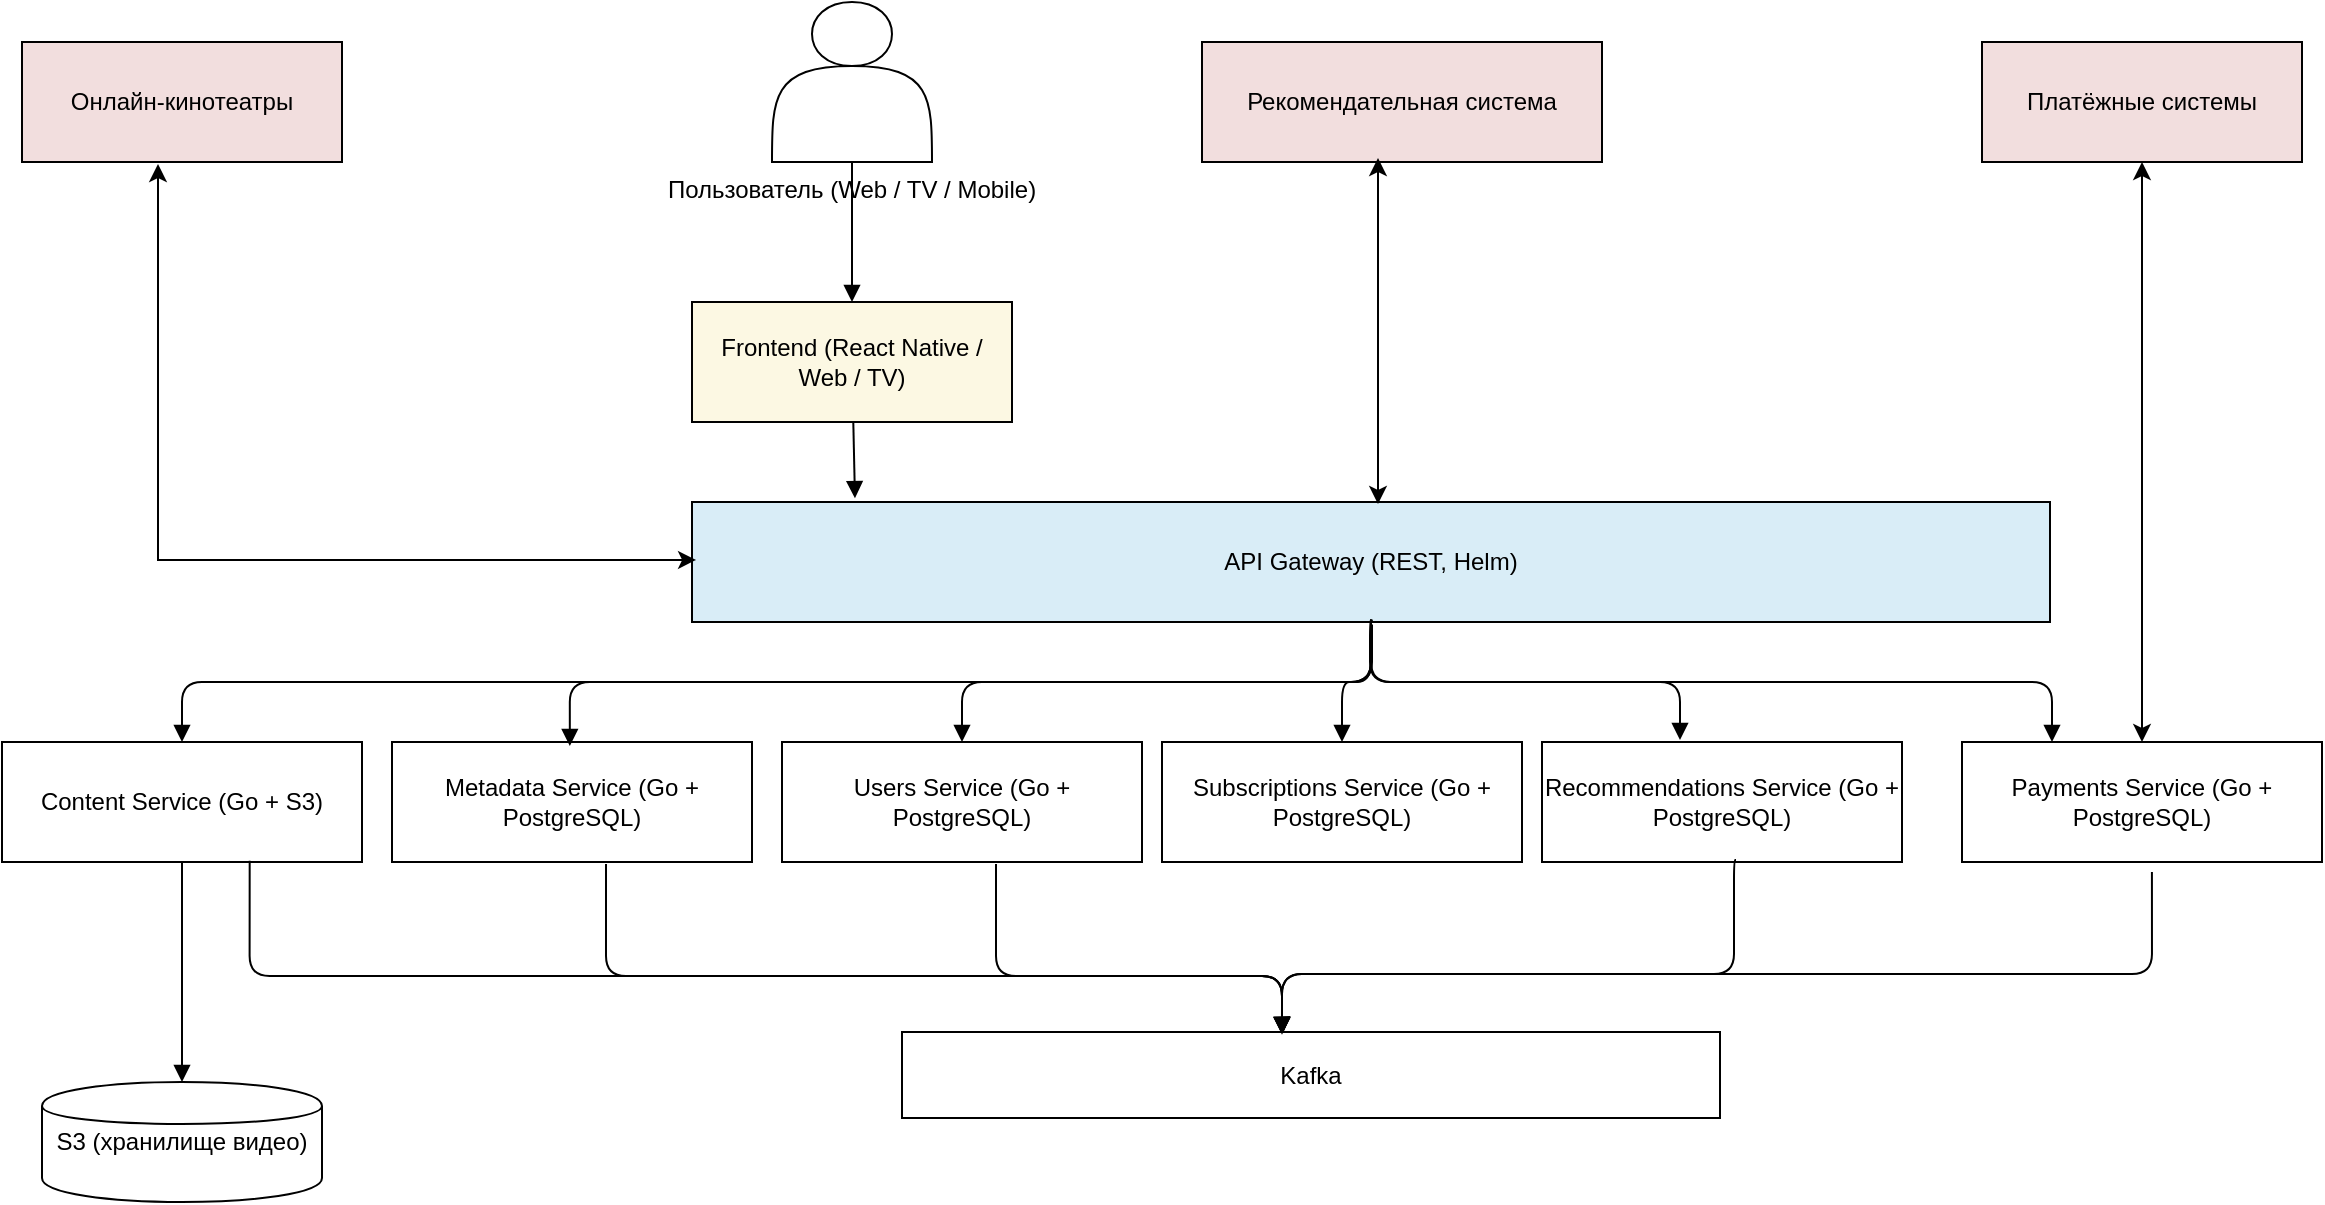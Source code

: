 <mxfile version="28.0.7">
  <diagram name="Page-1" id="LQrka3RXtTwaJQfLbMm_">
    <mxGraphModel dx="1653" dy="628" grid="0" gridSize="10" guides="0" tooltips="1" connect="0" arrows="0" fold="1" page="1" pageScale="1" pageWidth="850" pageHeight="1100" math="0" shadow="0">
      <root>
        <mxCell id="0" />
        <mxCell id="1" parent="0" />
        <mxCell id="UJHYyGYnTlQYwypEruZN-3" value="Пользователь (Web / TV / Mobile)" style="shape=actor;verticalLabelPosition=bottom;verticalAlign=top;" parent="1" vertex="1">
          <mxGeometry x="403" y="13" width="80" height="80" as="geometry" />
        </mxCell>
        <mxCell id="UJHYyGYnTlQYwypEruZN-4" value="Frontend (React Native / Web / TV)" style="shape=rectangle;whiteSpace=wrap;html=1;fillColor=#FCF8E3;" parent="1" vertex="1">
          <mxGeometry x="363" y="163" width="160" height="60" as="geometry" />
        </mxCell>
        <mxCell id="UJHYyGYnTlQYwypEruZN-5" value="API Gateway (REST, Helm)" style="shape=rectangle;whiteSpace=wrap;html=1;fillColor=#D9EDF7;" parent="1" vertex="1">
          <mxGeometry x="363" y="263" width="679" height="60" as="geometry" />
        </mxCell>
        <mxCell id="UJHYyGYnTlQYwypEruZN-6" value="Users Service (Go + PostgreSQL)" style="shape=rectangle;whiteSpace=wrap;html=1;" parent="1" vertex="1">
          <mxGeometry x="408" y="383" width="180" height="60" as="geometry" />
        </mxCell>
        <mxCell id="UJHYyGYnTlQYwypEruZN-7" value="Subscriptions Service (Go + PostgreSQL)" style="shape=rectangle;whiteSpace=wrap;html=1;" parent="1" vertex="1">
          <mxGeometry x="598" y="383" width="180" height="60" as="geometry" />
        </mxCell>
        <mxCell id="UJHYyGYnTlQYwypEruZN-8" value="Metadata Service (Go + PostgreSQL)" style="shape=rectangle;whiteSpace=wrap;html=1;" parent="1" vertex="1">
          <mxGeometry x="213" y="383" width="180" height="60" as="geometry" />
        </mxCell>
        <mxCell id="UJHYyGYnTlQYwypEruZN-9" value="Content Service (Go + S3)" style="shape=rectangle;whiteSpace=wrap;html=1;" parent="1" vertex="1">
          <mxGeometry x="18" y="383" width="180" height="60" as="geometry" />
        </mxCell>
        <mxCell id="UJHYyGYnTlQYwypEruZN-11" value="Рекомендательная система" style="shape=rectangle;whiteSpace=wrap;html=1;fillColor=#F2DEDE;" parent="1" vertex="1">
          <mxGeometry x="618" y="33" width="200" height="60" as="geometry" />
        </mxCell>
        <mxCell id="UJHYyGYnTlQYwypEruZN-12" value="Платёжные системы" style="shape=rectangle;whiteSpace=wrap;html=1;fillColor=#F2DEDE;" parent="1" vertex="1">
          <mxGeometry x="1008" y="33" width="160" height="60" as="geometry" />
        </mxCell>
        <mxCell id="UJHYyGYnTlQYwypEruZN-13" value="S3 (хранилище видео)" style="shape=cylinder;whiteSpace=wrap;html=1;" parent="1" vertex="1">
          <mxGeometry x="38" y="553" width="140" height="60" as="geometry" />
        </mxCell>
        <mxCell id="UJHYyGYnTlQYwypEruZN-14" value="Онлайн-кинотеатры" style="shape=rectangle;whiteSpace=wrap;html=1;fillColor=#F2DEDE;" parent="1" vertex="1">
          <mxGeometry x="28" y="33" width="160" height="60" as="geometry" />
        </mxCell>
        <mxCell id="UJHYyGYnTlQYwypEruZN-15" style="endArrow=block" parent="1" source="UJHYyGYnTlQYwypEruZN-3" target="UJHYyGYnTlQYwypEruZN-4" edge="1">
          <mxGeometry relative="1" as="geometry" />
        </mxCell>
        <mxCell id="UJHYyGYnTlQYwypEruZN-16" style="endArrow=block;entryX=0.12;entryY=-0.032;entryDx=0;entryDy=0;entryPerimeter=0;" parent="1" source="UJHYyGYnTlQYwypEruZN-4" target="UJHYyGYnTlQYwypEruZN-5" edge="1">
          <mxGeometry relative="1" as="geometry" />
        </mxCell>
        <mxCell id="UJHYyGYnTlQYwypEruZN-17" style="endArrow=block;edgeStyle=orthogonalEdgeStyle;" parent="1" source="UJHYyGYnTlQYwypEruZN-5" target="UJHYyGYnTlQYwypEruZN-6" edge="1">
          <mxGeometry relative="1" as="geometry" />
        </mxCell>
        <mxCell id="UJHYyGYnTlQYwypEruZN-18" style="endArrow=block;edgeStyle=orthogonalEdgeStyle;" parent="1" source="UJHYyGYnTlQYwypEruZN-5" target="UJHYyGYnTlQYwypEruZN-7" edge="1">
          <mxGeometry relative="1" as="geometry" />
        </mxCell>
        <mxCell id="UJHYyGYnTlQYwypEruZN-19" style="endArrow=block;entryX=0.25;entryY=0;entryDx=0;entryDy=0;edgeStyle=orthogonalEdgeStyle;" parent="1" source="UJHYyGYnTlQYwypEruZN-5" target="UJHYyGYnTlQYwypEruZN-29" edge="1">
          <mxGeometry relative="1" as="geometry">
            <Array as="points">
              <mxPoint x="702" y="353" />
              <mxPoint x="1043" y="353" />
            </Array>
          </mxGeometry>
        </mxCell>
        <mxCell id="UJHYyGYnTlQYwypEruZN-20" style="endArrow=block;entryX=0.494;entryY=0.033;entryDx=0;entryDy=0;entryPerimeter=0;edgeStyle=orthogonalEdgeStyle;" parent="1" source="UJHYyGYnTlQYwypEruZN-5" target="UJHYyGYnTlQYwypEruZN-8" edge="1">
          <mxGeometry relative="1" as="geometry" />
        </mxCell>
        <mxCell id="UJHYyGYnTlQYwypEruZN-21" style="endArrow=block;edgeStyle=orthogonalEdgeStyle;" parent="1" target="UJHYyGYnTlQYwypEruZN-9" edge="1">
          <mxGeometry relative="1" as="geometry">
            <mxPoint x="703" y="327" as="sourcePoint" />
            <Array as="points">
              <mxPoint x="703" y="323" />
              <mxPoint x="703" y="353" />
              <mxPoint x="108" y="353" />
            </Array>
          </mxGeometry>
        </mxCell>
        <mxCell id="UJHYyGYnTlQYwypEruZN-25" style="endArrow=block;edgeStyle=orthogonalEdgeStyle;entryX=0.424;entryY=-0.003;entryDx=0;entryDy=0;entryPerimeter=0;" parent="1" edge="1">
          <mxGeometry relative="1" as="geometry">
            <Array as="points">
              <mxPoint x="320" y="500" />
              <mxPoint x="658" y="500" />
              <mxPoint x="658" y="522" />
            </Array>
            <mxPoint x="320.005" y="444" as="sourcePoint" />
            <mxPoint x="658.416" y="528.871" as="targetPoint" />
          </mxGeometry>
        </mxCell>
        <mxCell id="UJHYyGYnTlQYwypEruZN-27" style="endArrow=block" parent="1" source="UJHYyGYnTlQYwypEruZN-9" target="UJHYyGYnTlQYwypEruZN-13" edge="1">
          <mxGeometry relative="1" as="geometry" />
        </mxCell>
        <mxCell id="UJHYyGYnTlQYwypEruZN-29" value="Payments Service (Go + PostgreSQL)" style="shape=rectangle;whiteSpace=wrap;html=1;" parent="1" vertex="1">
          <mxGeometry x="998" y="383" width="180" height="60" as="geometry" />
        </mxCell>
        <mxCell id="UJHYyGYnTlQYwypEruZN-30" style="endArrow=block;exitX=0.688;exitY=0.99;exitDx=0;exitDy=0;edgeStyle=orthogonalEdgeStyle;exitPerimeter=0;" parent="1" source="UJHYyGYnTlQYwypEruZN-9" edge="1">
          <mxGeometry relative="1" as="geometry">
            <mxPoint x="138" y="470" as="sourcePoint" />
            <mxPoint x="658" y="529" as="targetPoint" />
            <Array as="points">
              <mxPoint x="142" y="500" />
              <mxPoint x="658" y="500" />
            </Array>
          </mxGeometry>
        </mxCell>
        <mxCell id="UJHYyGYnTlQYwypEruZN-32" value="Recommendations Service (Go + PostgreSQL)" style="shape=rectangle;whiteSpace=wrap;html=1;" parent="1" vertex="1">
          <mxGeometry x="788" y="383" width="180" height="60" as="geometry" />
        </mxCell>
        <mxCell id="UJHYyGYnTlQYwypEruZN-33" style="endArrow=block;edgeStyle=orthogonalEdgeStyle;" parent="1" edge="1">
          <mxGeometry relative="1" as="geometry">
            <mxPoint x="703" y="323" as="sourcePoint" />
            <mxPoint x="857" y="382" as="targetPoint" />
            <Array as="points">
              <mxPoint x="702" y="322" />
              <mxPoint x="702" y="353" />
              <mxPoint x="857" y="353" />
            </Array>
          </mxGeometry>
        </mxCell>
        <mxCell id="UJHYyGYnTlQYwypEruZN-34" style="endArrow=block;edgeStyle=orthogonalEdgeStyle;" parent="1" edge="1">
          <mxGeometry relative="1" as="geometry">
            <mxPoint x="885" y="442" as="sourcePoint" />
            <mxPoint x="658" y="529" as="targetPoint" />
            <Array as="points">
              <mxPoint x="884" y="442" />
              <mxPoint x="884" y="499" />
              <mxPoint x="658" y="499" />
            </Array>
          </mxGeometry>
        </mxCell>
        <mxCell id="UJHYyGYnTlQYwypEruZN-35" value="" style="endArrow=classic;startArrow=classic;html=1;rounded=0;exitX=0.5;exitY=0;exitDx=0;exitDy=0;entryX=0.5;entryY=1;entryDx=0;entryDy=0;" parent="1" source="UJHYyGYnTlQYwypEruZN-29" target="UJHYyGYnTlQYwypEruZN-12" edge="1">
          <mxGeometry width="50" height="50" relative="1" as="geometry">
            <mxPoint x="1048" y="193" as="sourcePoint" />
            <mxPoint x="1098" y="143" as="targetPoint" />
          </mxGeometry>
        </mxCell>
        <mxCell id="eChdxlei5evSIx6m3VLr-3" value="" style="endArrow=block;edgeStyle=orthogonalEdgeStyle;" edge="1" parent="1">
          <mxGeometry relative="1" as="geometry">
            <mxPoint x="515" y="444" as="sourcePoint" />
            <mxPoint x="658.005" y="529" as="targetPoint" />
            <Array as="points">
              <mxPoint x="515" y="500" />
              <mxPoint x="658" y="500" />
            </Array>
          </mxGeometry>
        </mxCell>
        <mxCell id="eChdxlei5evSIx6m3VLr-2" value="Kafka" style="rounded=0;whiteSpace=wrap;html=1;" vertex="1" parent="1">
          <mxGeometry x="468" y="528" width="409" height="43" as="geometry" />
        </mxCell>
        <mxCell id="eChdxlei5evSIx6m3VLr-5" value="" style="endArrow=classic;startArrow=classic;html=1;rounded=0;exitX=0.425;exitY=1.017;exitDx=0;exitDy=0;entryX=0.003;entryY=0.483;entryDx=0;entryDy=0;exitPerimeter=0;entryPerimeter=0;edgeStyle=orthogonalEdgeStyle;" edge="1" parent="1" source="UJHYyGYnTlQYwypEruZN-14" target="UJHYyGYnTlQYwypEruZN-5">
          <mxGeometry width="50" height="50" relative="1" as="geometry">
            <mxPoint x="1083" y="574" as="sourcePoint" />
            <mxPoint x="1083" y="284" as="targetPoint" />
            <Array as="points">
              <mxPoint x="96" y="292" />
            </Array>
          </mxGeometry>
        </mxCell>
        <mxCell id="eChdxlei5evSIx6m3VLr-6" value="" style="endArrow=classic;startArrow=classic;html=1;rounded=0;entryX=0.44;entryY=0.967;entryDx=0;entryDy=0;entryPerimeter=0;" edge="1" parent="1" target="UJHYyGYnTlQYwypEruZN-11">
          <mxGeometry width="50" height="50" relative="1" as="geometry">
            <mxPoint x="706" y="264" as="sourcePoint" />
            <mxPoint x="1085" y="188" as="targetPoint" />
          </mxGeometry>
        </mxCell>
        <mxCell id="eChdxlei5evSIx6m3VLr-9" style="endArrow=block;exitX=0.522;exitY=0.96;exitDx=0;exitDy=0;exitPerimeter=0;edgeStyle=orthogonalEdgeStyle;" edge="1" parent="1">
          <mxGeometry relative="1" as="geometry">
            <mxPoint x="1092.96" y="448" as="sourcePoint" />
            <mxPoint x="658" y="529.4" as="targetPoint" />
            <Array as="points">
              <mxPoint x="1093" y="499" />
              <mxPoint x="658" y="499" />
            </Array>
          </mxGeometry>
        </mxCell>
      </root>
    </mxGraphModel>
  </diagram>
</mxfile>
